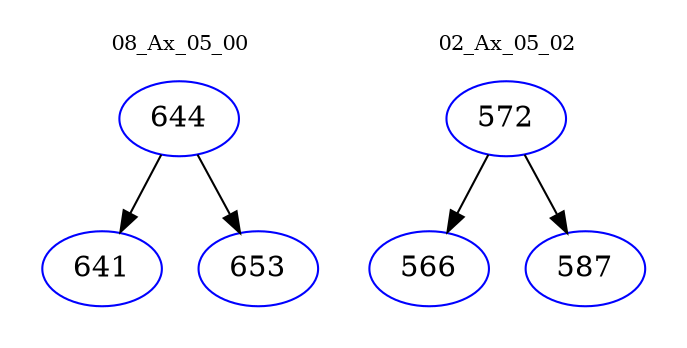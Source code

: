 digraph{
subgraph cluster_0 {
color = white
label = "08_Ax_05_00";
fontsize=10;
T0_644 [label="644", color="blue"]
T0_644 -> T0_641 [color="black"]
T0_641 [label="641", color="blue"]
T0_644 -> T0_653 [color="black"]
T0_653 [label="653", color="blue"]
}
subgraph cluster_1 {
color = white
label = "02_Ax_05_02";
fontsize=10;
T1_572 [label="572", color="blue"]
T1_572 -> T1_566 [color="black"]
T1_566 [label="566", color="blue"]
T1_572 -> T1_587 [color="black"]
T1_587 [label="587", color="blue"]
}
}
